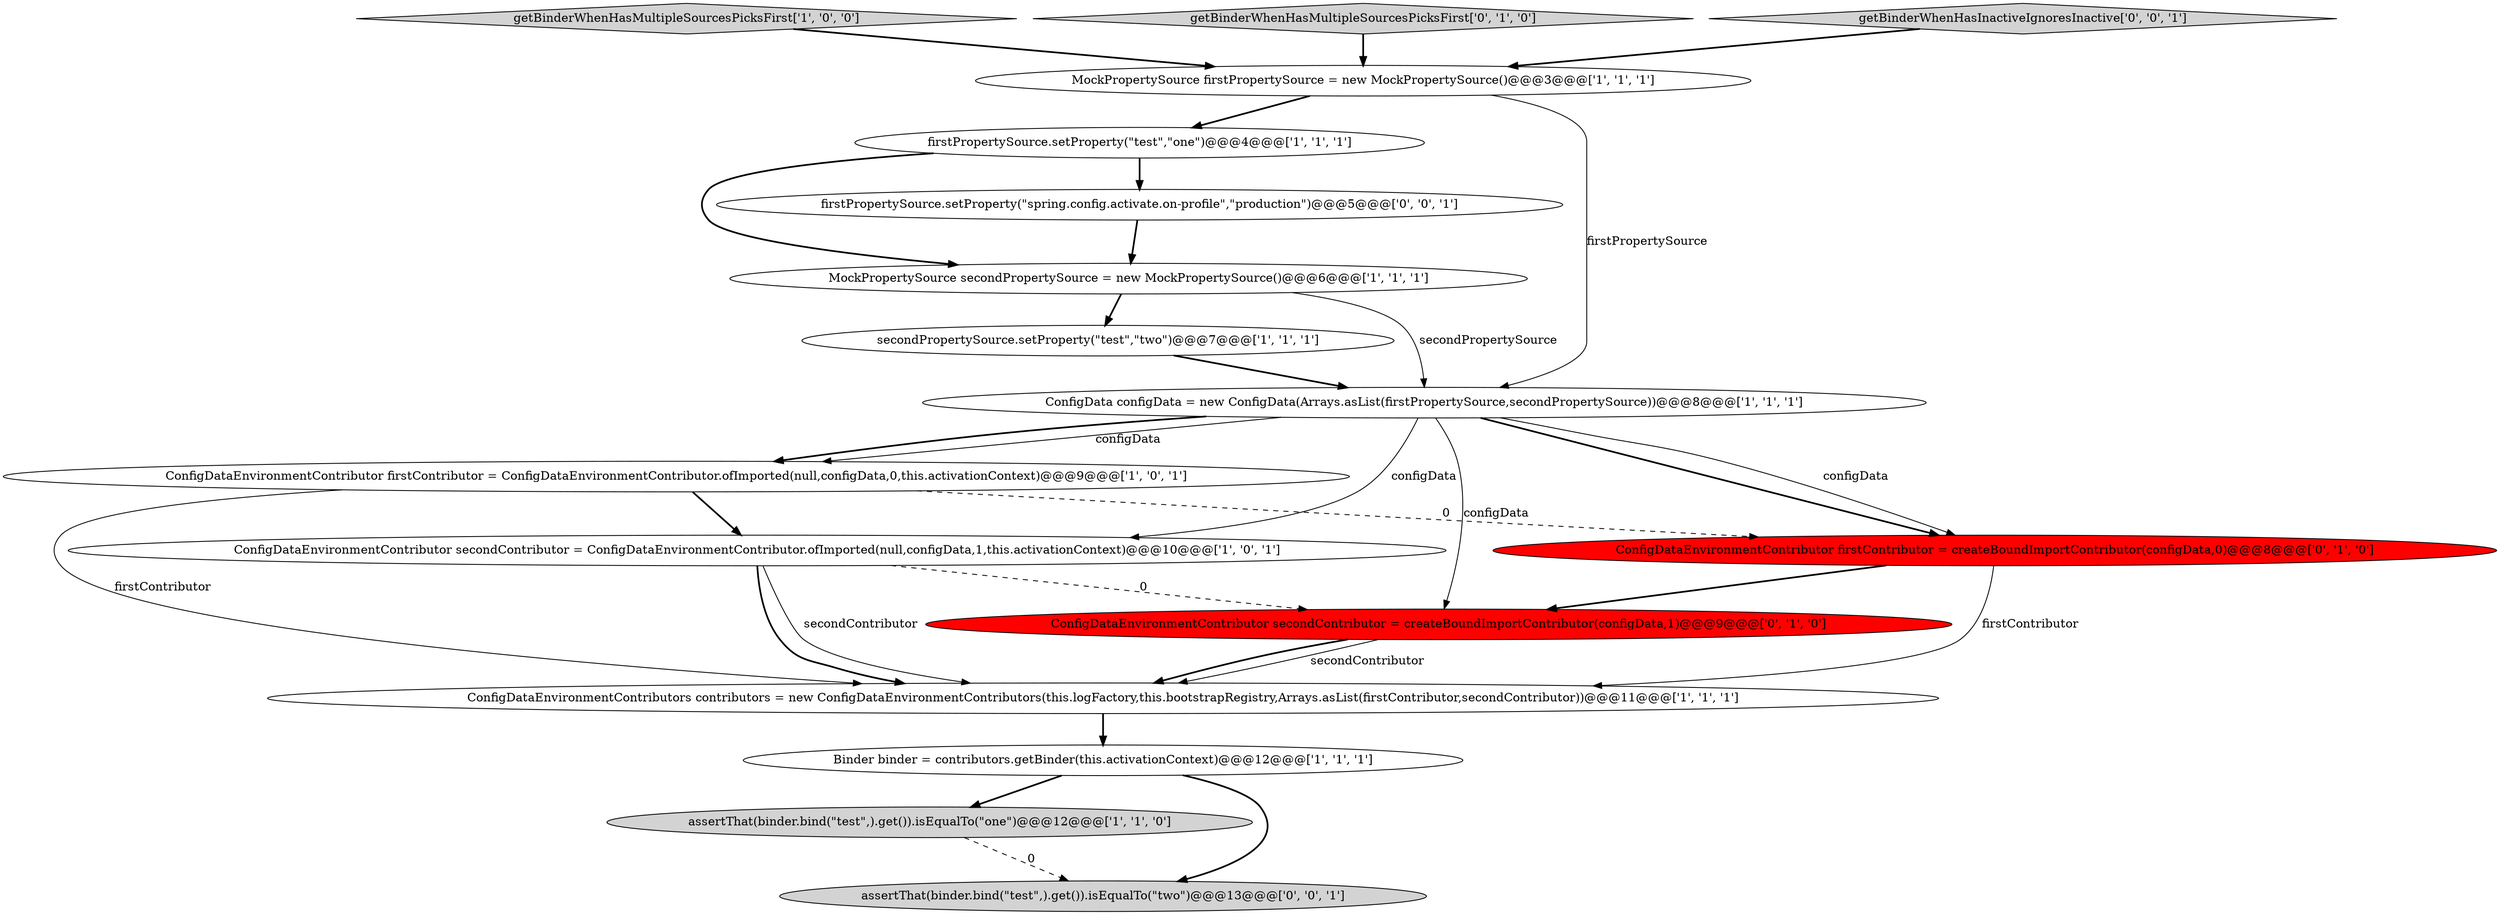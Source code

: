 digraph {
8 [style = filled, label = "MockPropertySource secondPropertySource = new MockPropertySource()@@@6@@@['1', '1', '1']", fillcolor = white, shape = ellipse image = "AAA0AAABBB1BBB"];
11 [style = filled, label = "ConfigDataEnvironmentContributor secondContributor = createBoundImportContributor(configData,1)@@@9@@@['0', '1', '0']", fillcolor = red, shape = ellipse image = "AAA1AAABBB2BBB"];
7 [style = filled, label = "getBinderWhenHasMultipleSourcesPicksFirst['1', '0', '0']", fillcolor = lightgray, shape = diamond image = "AAA0AAABBB1BBB"];
0 [style = filled, label = "firstPropertySource.setProperty(\"test\",\"one\")@@@4@@@['1', '1', '1']", fillcolor = white, shape = ellipse image = "AAA0AAABBB1BBB"];
1 [style = filled, label = "ConfigDataEnvironmentContributor secondContributor = ConfigDataEnvironmentContributor.ofImported(null,configData,1,this.activationContext)@@@10@@@['1', '0', '1']", fillcolor = white, shape = ellipse image = "AAA0AAABBB1BBB"];
9 [style = filled, label = "ConfigDataEnvironmentContributor firstContributor = ConfigDataEnvironmentContributor.ofImported(null,configData,0,this.activationContext)@@@9@@@['1', '0', '1']", fillcolor = white, shape = ellipse image = "AAA0AAABBB1BBB"];
13 [style = filled, label = "getBinderWhenHasMultipleSourcesPicksFirst['0', '1', '0']", fillcolor = lightgray, shape = diamond image = "AAA0AAABBB2BBB"];
3 [style = filled, label = "ConfigData configData = new ConfigData(Arrays.asList(firstPropertySource,secondPropertySource))@@@8@@@['1', '1', '1']", fillcolor = white, shape = ellipse image = "AAA0AAABBB1BBB"];
14 [style = filled, label = "getBinderWhenHasInactiveIgnoresInactive['0', '0', '1']", fillcolor = lightgray, shape = diamond image = "AAA0AAABBB3BBB"];
6 [style = filled, label = "secondPropertySource.setProperty(\"test\",\"two\")@@@7@@@['1', '1', '1']", fillcolor = white, shape = ellipse image = "AAA0AAABBB1BBB"];
15 [style = filled, label = "assertThat(binder.bind(\"test\",).get()).isEqualTo(\"two\")@@@13@@@['0', '0', '1']", fillcolor = lightgray, shape = ellipse image = "AAA0AAABBB3BBB"];
16 [style = filled, label = "firstPropertySource.setProperty(\"spring.config.activate.on-profile\",\"production\")@@@5@@@['0', '0', '1']", fillcolor = white, shape = ellipse image = "AAA0AAABBB3BBB"];
10 [style = filled, label = "ConfigDataEnvironmentContributors contributors = new ConfigDataEnvironmentContributors(this.logFactory,this.bootstrapRegistry,Arrays.asList(firstContributor,secondContributor))@@@11@@@['1', '1', '1']", fillcolor = white, shape = ellipse image = "AAA0AAABBB1BBB"];
2 [style = filled, label = "assertThat(binder.bind(\"test\",).get()).isEqualTo(\"one\")@@@12@@@['1', '1', '0']", fillcolor = lightgray, shape = ellipse image = "AAA0AAABBB1BBB"];
12 [style = filled, label = "ConfigDataEnvironmentContributor firstContributor = createBoundImportContributor(configData,0)@@@8@@@['0', '1', '0']", fillcolor = red, shape = ellipse image = "AAA1AAABBB2BBB"];
5 [style = filled, label = "MockPropertySource firstPropertySource = new MockPropertySource()@@@3@@@['1', '1', '1']", fillcolor = white, shape = ellipse image = "AAA0AAABBB1BBB"];
4 [style = filled, label = "Binder binder = contributors.getBinder(this.activationContext)@@@12@@@['1', '1', '1']", fillcolor = white, shape = ellipse image = "AAA0AAABBB1BBB"];
6->3 [style = bold, label=""];
0->16 [style = bold, label=""];
1->10 [style = solid, label="secondContributor"];
9->10 [style = solid, label="firstContributor"];
16->8 [style = bold, label=""];
4->15 [style = bold, label=""];
12->11 [style = bold, label=""];
8->6 [style = bold, label=""];
4->2 [style = bold, label=""];
3->12 [style = bold, label=""];
8->3 [style = solid, label="secondPropertySource"];
3->9 [style = solid, label="configData"];
2->15 [style = dashed, label="0"];
3->9 [style = bold, label=""];
3->12 [style = solid, label="configData"];
7->5 [style = bold, label=""];
3->11 [style = solid, label="configData"];
5->0 [style = bold, label=""];
12->10 [style = solid, label="firstContributor"];
11->10 [style = bold, label=""];
1->11 [style = dashed, label="0"];
0->8 [style = bold, label=""];
13->5 [style = bold, label=""];
10->4 [style = bold, label=""];
9->12 [style = dashed, label="0"];
9->1 [style = bold, label=""];
11->10 [style = solid, label="secondContributor"];
1->10 [style = bold, label=""];
3->1 [style = solid, label="configData"];
14->5 [style = bold, label=""];
5->3 [style = solid, label="firstPropertySource"];
}
